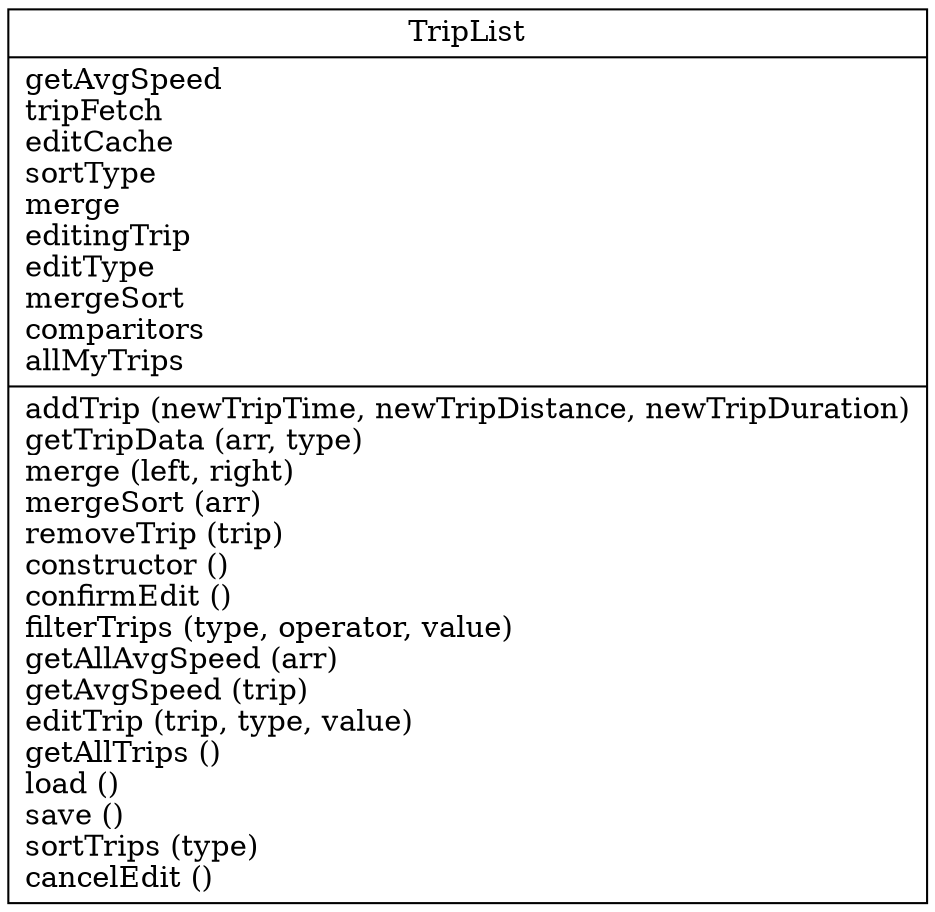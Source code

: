digraph "classes_test" {
charset="utf-8"
rankdir=BT
"0" [label="{TripList|getAvgSpeed\ltripFetch\leditCache\lsortType\lmerge\leditingTrip\leditType\lmergeSort\lcomparitors\lallMyTrips\l|addTrip (newTripTime, newTripDistance, newTripDuration)\lgetTripData (arr, type)\lmerge (left, right)\lmergeSort (arr)\lremoveTrip (trip)\lconstructor ()\lconfirmEdit ()\lfilterTrips (type, operator, value)\lgetAllAvgSpeed (arr)\lgetAvgSpeed (trip)\leditTrip (trip, type, value)\lgetAllTrips ()\lload ()\lsave ()\lsortTrips (type)\lcancelEdit ()\l}", shape="record"];
}

